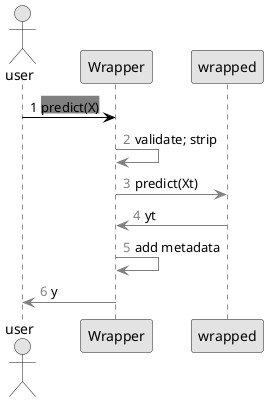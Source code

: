 @startuml

skinparam monochrome true
skinparam shadowing false

actor user
participant Wrapper
participant wrapped

autonumber 1 "<font color=black>"
user -[#black]> Wrapper: <back:grey>predict(X)</back>
autonumber 2 "<font color=grey>"
Wrapper -[#grey]> Wrapper: <back:white>validate; strip</back>
autonumber 3 "<font color=grey>"
Wrapper -[#grey]> wrapped: <back:white>predict(Xt)</back>
autonumber 4 "<font color=grey>"
wrapped -[#grey]> Wrapper: <back:white>yt</back>
autonumber 5 "<font color=grey>"
Wrapper -[#grey]> Wrapper: <back:white>add metadata</back>
autonumber 6 "<font color=grey>"
Wrapper -[#grey]> user: <back:white>y</back>

@enduml